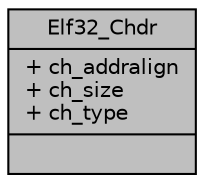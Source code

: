 digraph "Elf32_Chdr"
{
 // LATEX_PDF_SIZE
  edge [fontname="Helvetica",fontsize="10",labelfontname="Helvetica",labelfontsize="10"];
  node [fontname="Helvetica",fontsize="10",shape=record];
  Node1 [label="{Elf32_Chdr\n|+ ch_addralign\l+ ch_size\l+ ch_type\l|}",height=0.2,width=0.4,color="black", fillcolor="grey75", style="filled", fontcolor="black",tooltip=" "];
}
